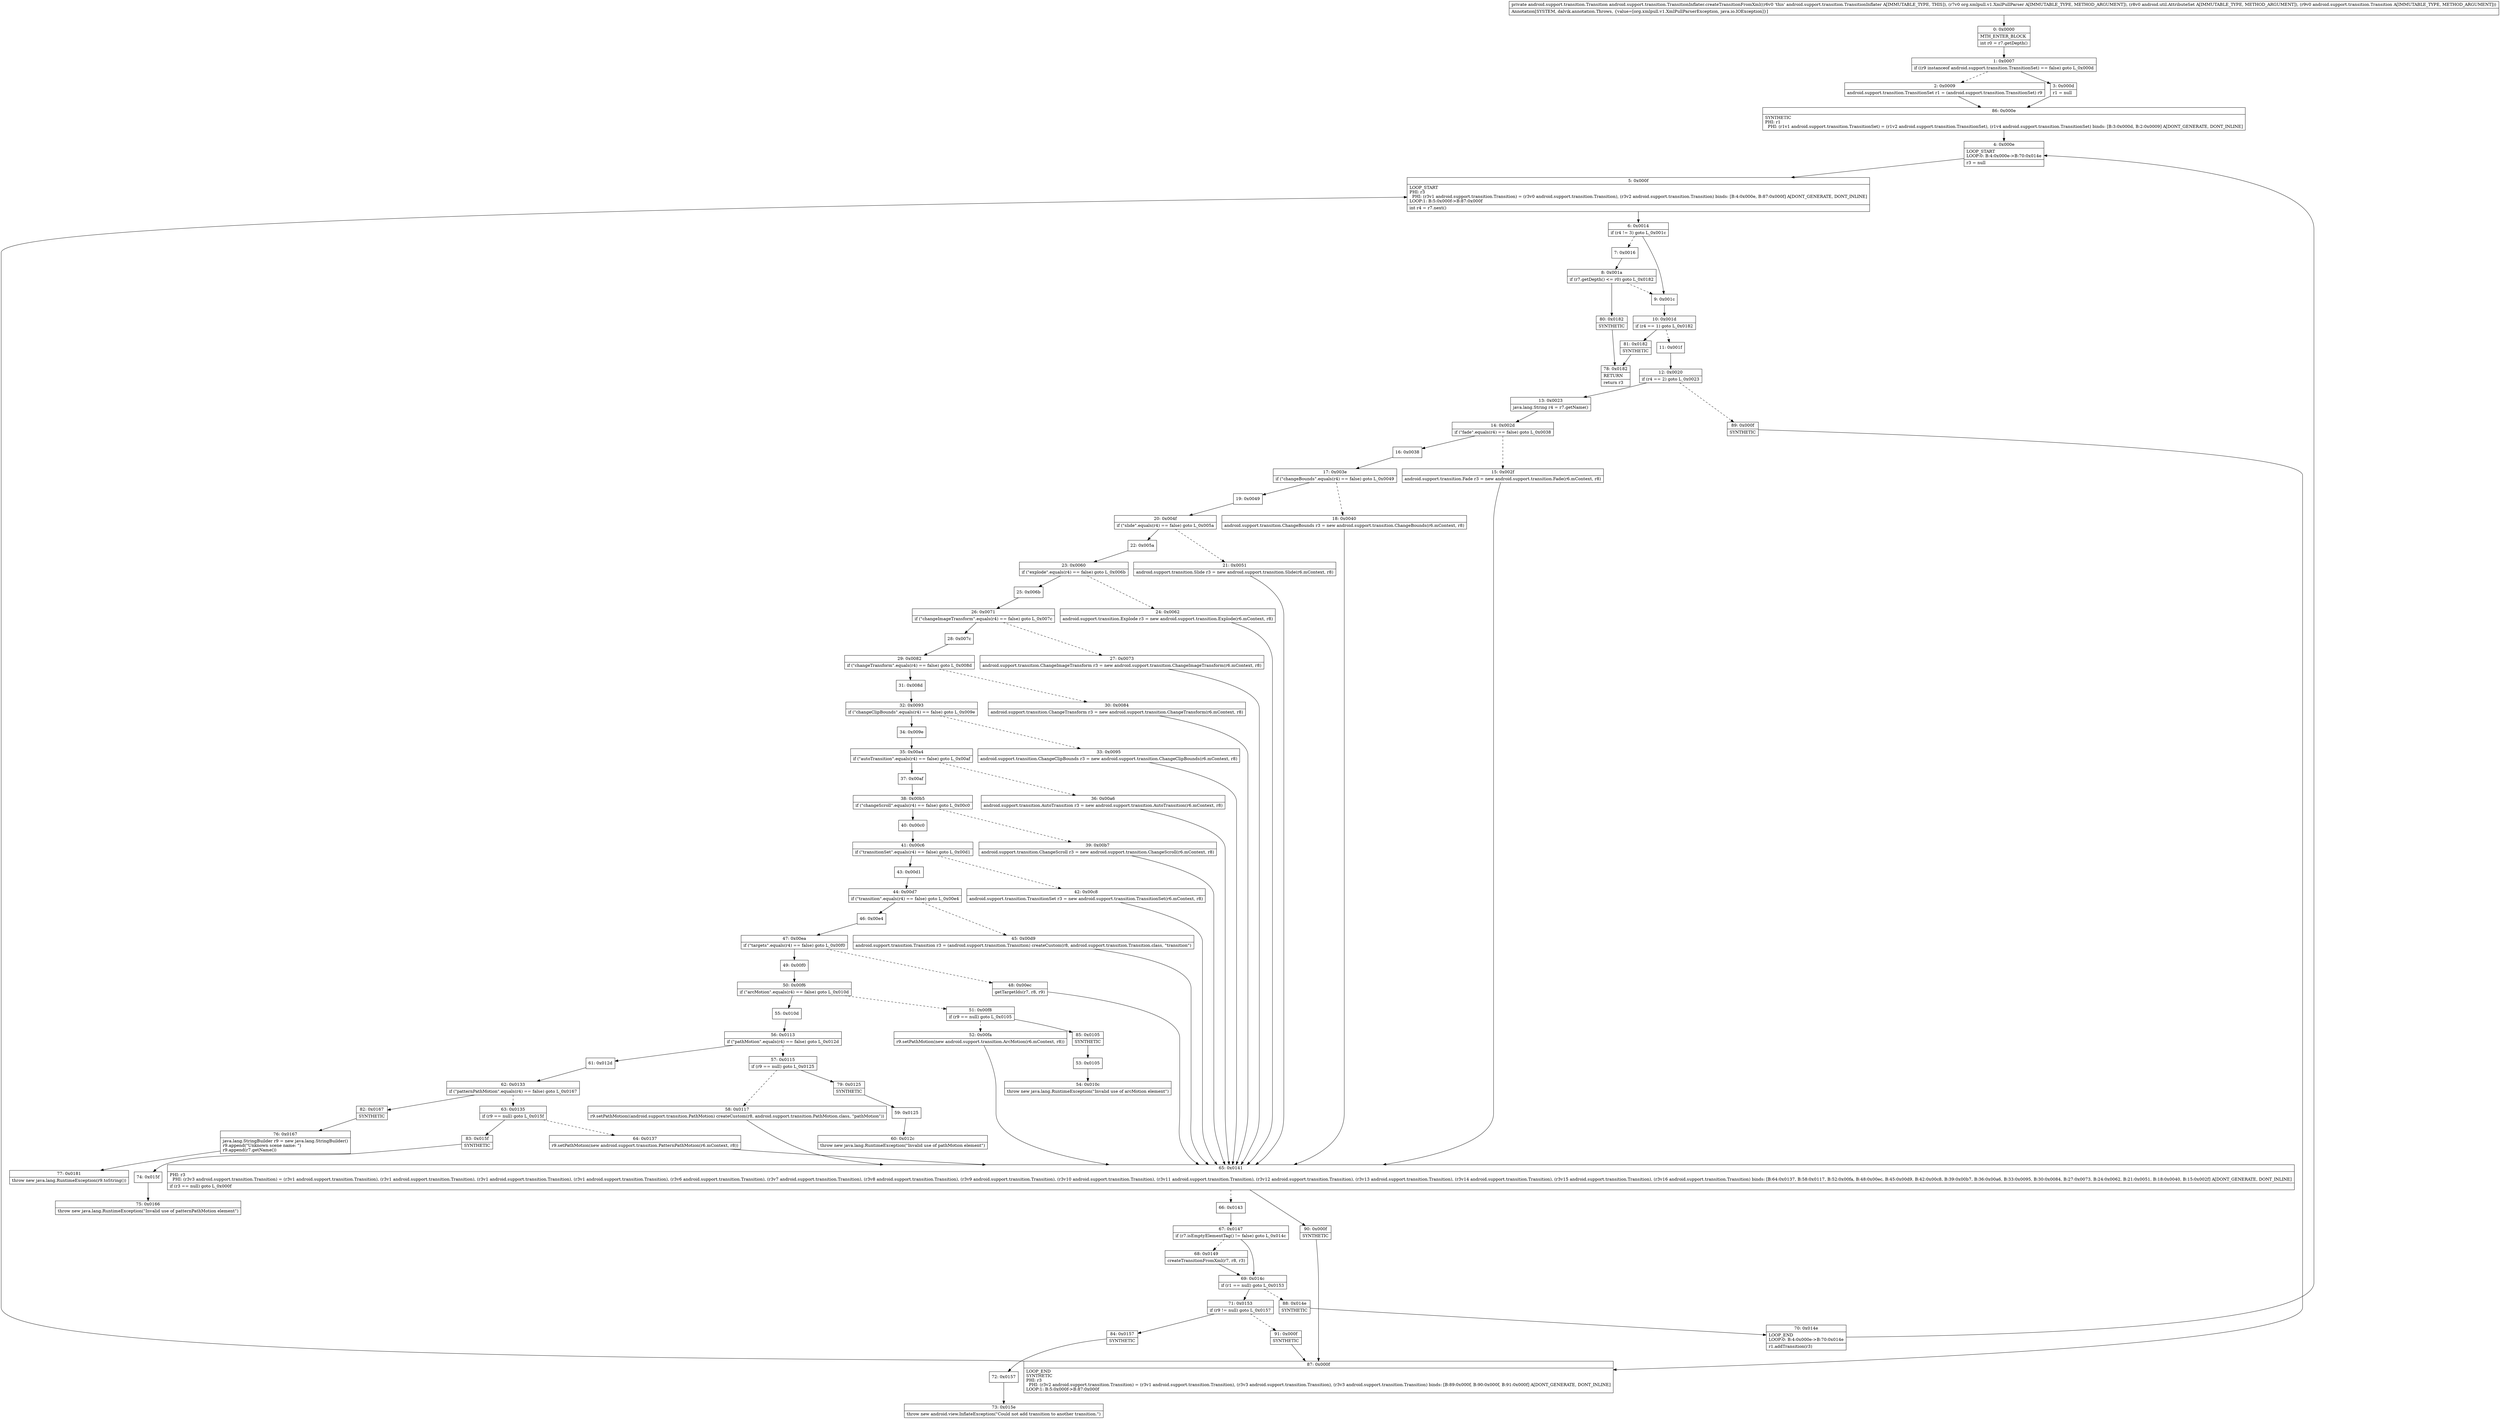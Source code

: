 digraph "CFG forandroid.support.transition.TransitionInflater.createTransitionFromXml(Lorg\/xmlpull\/v1\/XmlPullParser;Landroid\/util\/AttributeSet;Landroid\/support\/transition\/Transition;)Landroid\/support\/transition\/Transition;" {
Node_0 [shape=record,label="{0\:\ 0x0000|MTH_ENTER_BLOCK\l|int r0 = r7.getDepth()\l}"];
Node_1 [shape=record,label="{1\:\ 0x0007|if ((r9 instanceof android.support.transition.TransitionSet) == false) goto L_0x000d\l}"];
Node_2 [shape=record,label="{2\:\ 0x0009|android.support.transition.TransitionSet r1 = (android.support.transition.TransitionSet) r9\l}"];
Node_3 [shape=record,label="{3\:\ 0x000d|r1 = null\l}"];
Node_4 [shape=record,label="{4\:\ 0x000e|LOOP_START\lLOOP:0: B:4:0x000e\-\>B:70:0x014e\l|r3 = null\l}"];
Node_5 [shape=record,label="{5\:\ 0x000f|LOOP_START\lPHI: r3 \l  PHI: (r3v1 android.support.transition.Transition) = (r3v0 android.support.transition.Transition), (r3v2 android.support.transition.Transition) binds: [B:4:0x000e, B:87:0x000f] A[DONT_GENERATE, DONT_INLINE]\lLOOP:1: B:5:0x000f\-\>B:87:0x000f\l|int r4 = r7.next()\l}"];
Node_6 [shape=record,label="{6\:\ 0x0014|if (r4 != 3) goto L_0x001c\l}"];
Node_7 [shape=record,label="{7\:\ 0x0016}"];
Node_8 [shape=record,label="{8\:\ 0x001a|if (r7.getDepth() \<= r0) goto L_0x0182\l}"];
Node_9 [shape=record,label="{9\:\ 0x001c}"];
Node_10 [shape=record,label="{10\:\ 0x001d|if (r4 == 1) goto L_0x0182\l}"];
Node_11 [shape=record,label="{11\:\ 0x001f}"];
Node_12 [shape=record,label="{12\:\ 0x0020|if (r4 == 2) goto L_0x0023\l}"];
Node_13 [shape=record,label="{13\:\ 0x0023|java.lang.String r4 = r7.getName()\l}"];
Node_14 [shape=record,label="{14\:\ 0x002d|if (\"fade\".equals(r4) == false) goto L_0x0038\l}"];
Node_15 [shape=record,label="{15\:\ 0x002f|android.support.transition.Fade r3 = new android.support.transition.Fade(r6.mContext, r8)\l}"];
Node_16 [shape=record,label="{16\:\ 0x0038}"];
Node_17 [shape=record,label="{17\:\ 0x003e|if (\"changeBounds\".equals(r4) == false) goto L_0x0049\l}"];
Node_18 [shape=record,label="{18\:\ 0x0040|android.support.transition.ChangeBounds r3 = new android.support.transition.ChangeBounds(r6.mContext, r8)\l}"];
Node_19 [shape=record,label="{19\:\ 0x0049}"];
Node_20 [shape=record,label="{20\:\ 0x004f|if (\"slide\".equals(r4) == false) goto L_0x005a\l}"];
Node_21 [shape=record,label="{21\:\ 0x0051|android.support.transition.Slide r3 = new android.support.transition.Slide(r6.mContext, r8)\l}"];
Node_22 [shape=record,label="{22\:\ 0x005a}"];
Node_23 [shape=record,label="{23\:\ 0x0060|if (\"explode\".equals(r4) == false) goto L_0x006b\l}"];
Node_24 [shape=record,label="{24\:\ 0x0062|android.support.transition.Explode r3 = new android.support.transition.Explode(r6.mContext, r8)\l}"];
Node_25 [shape=record,label="{25\:\ 0x006b}"];
Node_26 [shape=record,label="{26\:\ 0x0071|if (\"changeImageTransform\".equals(r4) == false) goto L_0x007c\l}"];
Node_27 [shape=record,label="{27\:\ 0x0073|android.support.transition.ChangeImageTransform r3 = new android.support.transition.ChangeImageTransform(r6.mContext, r8)\l}"];
Node_28 [shape=record,label="{28\:\ 0x007c}"];
Node_29 [shape=record,label="{29\:\ 0x0082|if (\"changeTransform\".equals(r4) == false) goto L_0x008d\l}"];
Node_30 [shape=record,label="{30\:\ 0x0084|android.support.transition.ChangeTransform r3 = new android.support.transition.ChangeTransform(r6.mContext, r8)\l}"];
Node_31 [shape=record,label="{31\:\ 0x008d}"];
Node_32 [shape=record,label="{32\:\ 0x0093|if (\"changeClipBounds\".equals(r4) == false) goto L_0x009e\l}"];
Node_33 [shape=record,label="{33\:\ 0x0095|android.support.transition.ChangeClipBounds r3 = new android.support.transition.ChangeClipBounds(r6.mContext, r8)\l}"];
Node_34 [shape=record,label="{34\:\ 0x009e}"];
Node_35 [shape=record,label="{35\:\ 0x00a4|if (\"autoTransition\".equals(r4) == false) goto L_0x00af\l}"];
Node_36 [shape=record,label="{36\:\ 0x00a6|android.support.transition.AutoTransition r3 = new android.support.transition.AutoTransition(r6.mContext, r8)\l}"];
Node_37 [shape=record,label="{37\:\ 0x00af}"];
Node_38 [shape=record,label="{38\:\ 0x00b5|if (\"changeScroll\".equals(r4) == false) goto L_0x00c0\l}"];
Node_39 [shape=record,label="{39\:\ 0x00b7|android.support.transition.ChangeScroll r3 = new android.support.transition.ChangeScroll(r6.mContext, r8)\l}"];
Node_40 [shape=record,label="{40\:\ 0x00c0}"];
Node_41 [shape=record,label="{41\:\ 0x00c6|if (\"transitionSet\".equals(r4) == false) goto L_0x00d1\l}"];
Node_42 [shape=record,label="{42\:\ 0x00c8|android.support.transition.TransitionSet r3 = new android.support.transition.TransitionSet(r6.mContext, r8)\l}"];
Node_43 [shape=record,label="{43\:\ 0x00d1}"];
Node_44 [shape=record,label="{44\:\ 0x00d7|if (\"transition\".equals(r4) == false) goto L_0x00e4\l}"];
Node_45 [shape=record,label="{45\:\ 0x00d9|android.support.transition.Transition r3 = (android.support.transition.Transition) createCustom(r8, android.support.transition.Transition.class, \"transition\")\l}"];
Node_46 [shape=record,label="{46\:\ 0x00e4}"];
Node_47 [shape=record,label="{47\:\ 0x00ea|if (\"targets\".equals(r4) == false) goto L_0x00f0\l}"];
Node_48 [shape=record,label="{48\:\ 0x00ec|getTargetIds(r7, r8, r9)\l}"];
Node_49 [shape=record,label="{49\:\ 0x00f0}"];
Node_50 [shape=record,label="{50\:\ 0x00f6|if (\"arcMotion\".equals(r4) == false) goto L_0x010d\l}"];
Node_51 [shape=record,label="{51\:\ 0x00f8|if (r9 == null) goto L_0x0105\l}"];
Node_52 [shape=record,label="{52\:\ 0x00fa|r9.setPathMotion(new android.support.transition.ArcMotion(r6.mContext, r8))\l}"];
Node_53 [shape=record,label="{53\:\ 0x0105}"];
Node_54 [shape=record,label="{54\:\ 0x010c|throw new java.lang.RuntimeException(\"Invalid use of arcMotion element\")\l}"];
Node_55 [shape=record,label="{55\:\ 0x010d}"];
Node_56 [shape=record,label="{56\:\ 0x0113|if (\"pathMotion\".equals(r4) == false) goto L_0x012d\l}"];
Node_57 [shape=record,label="{57\:\ 0x0115|if (r9 == null) goto L_0x0125\l}"];
Node_58 [shape=record,label="{58\:\ 0x0117|r9.setPathMotion((android.support.transition.PathMotion) createCustom(r8, android.support.transition.PathMotion.class, \"pathMotion\"))\l}"];
Node_59 [shape=record,label="{59\:\ 0x0125}"];
Node_60 [shape=record,label="{60\:\ 0x012c|throw new java.lang.RuntimeException(\"Invalid use of pathMotion element\")\l}"];
Node_61 [shape=record,label="{61\:\ 0x012d}"];
Node_62 [shape=record,label="{62\:\ 0x0133|if (\"patternPathMotion\".equals(r4) == false) goto L_0x0167\l}"];
Node_63 [shape=record,label="{63\:\ 0x0135|if (r9 == null) goto L_0x015f\l}"];
Node_64 [shape=record,label="{64\:\ 0x0137|r9.setPathMotion(new android.support.transition.PatternPathMotion(r6.mContext, r8))\l}"];
Node_65 [shape=record,label="{65\:\ 0x0141|PHI: r3 \l  PHI: (r3v3 android.support.transition.Transition) = (r3v1 android.support.transition.Transition), (r3v1 android.support.transition.Transition), (r3v1 android.support.transition.Transition), (r3v1 android.support.transition.Transition), (r3v6 android.support.transition.Transition), (r3v7 android.support.transition.Transition), (r3v8 android.support.transition.Transition), (r3v9 android.support.transition.Transition), (r3v10 android.support.transition.Transition), (r3v11 android.support.transition.Transition), (r3v12 android.support.transition.Transition), (r3v13 android.support.transition.Transition), (r3v14 android.support.transition.Transition), (r3v15 android.support.transition.Transition), (r3v16 android.support.transition.Transition) binds: [B:64:0x0137, B:58:0x0117, B:52:0x00fa, B:48:0x00ec, B:45:0x00d9, B:42:0x00c8, B:39:0x00b7, B:36:0x00a6, B:33:0x0095, B:30:0x0084, B:27:0x0073, B:24:0x0062, B:21:0x0051, B:18:0x0040, B:15:0x002f] A[DONT_GENERATE, DONT_INLINE]\l|if (r3 == null) goto L_0x000f\l}"];
Node_66 [shape=record,label="{66\:\ 0x0143}"];
Node_67 [shape=record,label="{67\:\ 0x0147|if (r7.isEmptyElementTag() != false) goto L_0x014c\l}"];
Node_68 [shape=record,label="{68\:\ 0x0149|createTransitionFromXml(r7, r8, r3)\l}"];
Node_69 [shape=record,label="{69\:\ 0x014c|if (r1 == null) goto L_0x0153\l}"];
Node_70 [shape=record,label="{70\:\ 0x014e|LOOP_END\lLOOP:0: B:4:0x000e\-\>B:70:0x014e\l|r1.addTransition(r3)\l}"];
Node_71 [shape=record,label="{71\:\ 0x0153|if (r9 != null) goto L_0x0157\l}"];
Node_72 [shape=record,label="{72\:\ 0x0157}"];
Node_73 [shape=record,label="{73\:\ 0x015e|throw new android.view.InflateException(\"Could not add transition to another transition.\")\l}"];
Node_74 [shape=record,label="{74\:\ 0x015f}"];
Node_75 [shape=record,label="{75\:\ 0x0166|throw new java.lang.RuntimeException(\"Invalid use of patternPathMotion element\")\l}"];
Node_76 [shape=record,label="{76\:\ 0x0167|java.lang.StringBuilder r9 = new java.lang.StringBuilder()\lr9.append(\"Unknown scene name: \")\lr9.append(r7.getName())\l}"];
Node_77 [shape=record,label="{77\:\ 0x0181|throw new java.lang.RuntimeException(r9.toString())\l}"];
Node_78 [shape=record,label="{78\:\ 0x0182|RETURN\l|return r3\l}"];
Node_79 [shape=record,label="{79\:\ 0x0125|SYNTHETIC\l}"];
Node_80 [shape=record,label="{80\:\ 0x0182|SYNTHETIC\l}"];
Node_81 [shape=record,label="{81\:\ 0x0182|SYNTHETIC\l}"];
Node_82 [shape=record,label="{82\:\ 0x0167|SYNTHETIC\l}"];
Node_83 [shape=record,label="{83\:\ 0x015f|SYNTHETIC\l}"];
Node_84 [shape=record,label="{84\:\ 0x0157|SYNTHETIC\l}"];
Node_85 [shape=record,label="{85\:\ 0x0105|SYNTHETIC\l}"];
Node_86 [shape=record,label="{86\:\ 0x000e|SYNTHETIC\lPHI: r1 \l  PHI: (r1v1 android.support.transition.TransitionSet) = (r1v2 android.support.transition.TransitionSet), (r1v4 android.support.transition.TransitionSet) binds: [B:3:0x000d, B:2:0x0009] A[DONT_GENERATE, DONT_INLINE]\l}"];
Node_87 [shape=record,label="{87\:\ 0x000f|LOOP_END\lSYNTHETIC\lPHI: r3 \l  PHI: (r3v2 android.support.transition.Transition) = (r3v1 android.support.transition.Transition), (r3v3 android.support.transition.Transition), (r3v3 android.support.transition.Transition) binds: [B:89:0x000f, B:90:0x000f, B:91:0x000f] A[DONT_GENERATE, DONT_INLINE]\lLOOP:1: B:5:0x000f\-\>B:87:0x000f\l}"];
Node_88 [shape=record,label="{88\:\ 0x014e|SYNTHETIC\l}"];
Node_89 [shape=record,label="{89\:\ 0x000f|SYNTHETIC\l}"];
Node_90 [shape=record,label="{90\:\ 0x000f|SYNTHETIC\l}"];
Node_91 [shape=record,label="{91\:\ 0x000f|SYNTHETIC\l}"];
MethodNode[shape=record,label="{private android.support.transition.Transition android.support.transition.TransitionInflater.createTransitionFromXml((r6v0 'this' android.support.transition.TransitionInflater A[IMMUTABLE_TYPE, THIS]), (r7v0 org.xmlpull.v1.XmlPullParser A[IMMUTABLE_TYPE, METHOD_ARGUMENT]), (r8v0 android.util.AttributeSet A[IMMUTABLE_TYPE, METHOD_ARGUMENT]), (r9v0 android.support.transition.Transition A[IMMUTABLE_TYPE, METHOD_ARGUMENT]))  | Annotation[SYSTEM, dalvik.annotation.Throws, \{value=[org.xmlpull.v1.XmlPullParserException, java.io.IOException]\}]\l}"];
MethodNode -> Node_0;
Node_0 -> Node_1;
Node_1 -> Node_2[style=dashed];
Node_1 -> Node_3;
Node_2 -> Node_86;
Node_3 -> Node_86;
Node_4 -> Node_5;
Node_5 -> Node_6;
Node_6 -> Node_7[style=dashed];
Node_6 -> Node_9;
Node_7 -> Node_8;
Node_8 -> Node_9[style=dashed];
Node_8 -> Node_80;
Node_9 -> Node_10;
Node_10 -> Node_11[style=dashed];
Node_10 -> Node_81;
Node_11 -> Node_12;
Node_12 -> Node_13;
Node_12 -> Node_89[style=dashed];
Node_13 -> Node_14;
Node_14 -> Node_15[style=dashed];
Node_14 -> Node_16;
Node_15 -> Node_65;
Node_16 -> Node_17;
Node_17 -> Node_18[style=dashed];
Node_17 -> Node_19;
Node_18 -> Node_65;
Node_19 -> Node_20;
Node_20 -> Node_21[style=dashed];
Node_20 -> Node_22;
Node_21 -> Node_65;
Node_22 -> Node_23;
Node_23 -> Node_24[style=dashed];
Node_23 -> Node_25;
Node_24 -> Node_65;
Node_25 -> Node_26;
Node_26 -> Node_27[style=dashed];
Node_26 -> Node_28;
Node_27 -> Node_65;
Node_28 -> Node_29;
Node_29 -> Node_30[style=dashed];
Node_29 -> Node_31;
Node_30 -> Node_65;
Node_31 -> Node_32;
Node_32 -> Node_33[style=dashed];
Node_32 -> Node_34;
Node_33 -> Node_65;
Node_34 -> Node_35;
Node_35 -> Node_36[style=dashed];
Node_35 -> Node_37;
Node_36 -> Node_65;
Node_37 -> Node_38;
Node_38 -> Node_39[style=dashed];
Node_38 -> Node_40;
Node_39 -> Node_65;
Node_40 -> Node_41;
Node_41 -> Node_42[style=dashed];
Node_41 -> Node_43;
Node_42 -> Node_65;
Node_43 -> Node_44;
Node_44 -> Node_45[style=dashed];
Node_44 -> Node_46;
Node_45 -> Node_65;
Node_46 -> Node_47;
Node_47 -> Node_48[style=dashed];
Node_47 -> Node_49;
Node_48 -> Node_65;
Node_49 -> Node_50;
Node_50 -> Node_51[style=dashed];
Node_50 -> Node_55;
Node_51 -> Node_52[style=dashed];
Node_51 -> Node_85;
Node_52 -> Node_65;
Node_53 -> Node_54;
Node_55 -> Node_56;
Node_56 -> Node_57[style=dashed];
Node_56 -> Node_61;
Node_57 -> Node_58[style=dashed];
Node_57 -> Node_79;
Node_58 -> Node_65;
Node_59 -> Node_60;
Node_61 -> Node_62;
Node_62 -> Node_63[style=dashed];
Node_62 -> Node_82;
Node_63 -> Node_64[style=dashed];
Node_63 -> Node_83;
Node_64 -> Node_65;
Node_65 -> Node_66[style=dashed];
Node_65 -> Node_90;
Node_66 -> Node_67;
Node_67 -> Node_68[style=dashed];
Node_67 -> Node_69;
Node_68 -> Node_69;
Node_69 -> Node_71;
Node_69 -> Node_88[style=dashed];
Node_70 -> Node_4;
Node_71 -> Node_84;
Node_71 -> Node_91[style=dashed];
Node_72 -> Node_73;
Node_74 -> Node_75;
Node_76 -> Node_77;
Node_79 -> Node_59;
Node_80 -> Node_78;
Node_81 -> Node_78;
Node_82 -> Node_76;
Node_83 -> Node_74;
Node_84 -> Node_72;
Node_85 -> Node_53;
Node_86 -> Node_4;
Node_87 -> Node_5;
Node_88 -> Node_70;
Node_89 -> Node_87;
Node_90 -> Node_87;
Node_91 -> Node_87;
}

